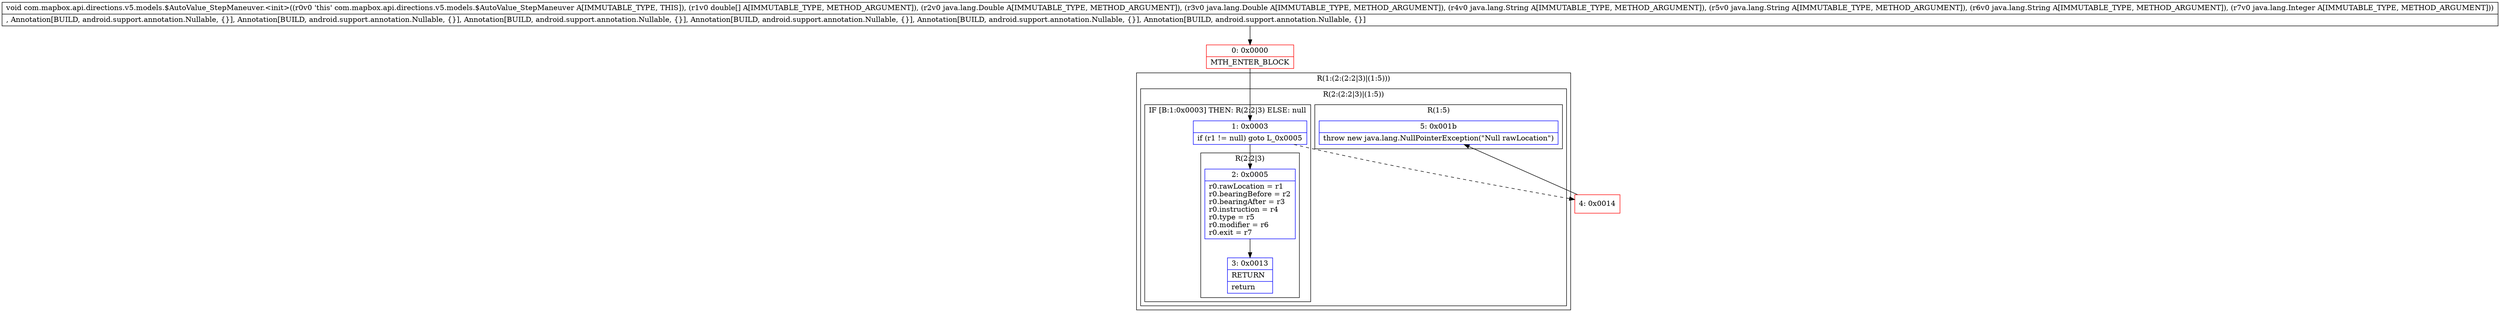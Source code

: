 digraph "CFG forcom.mapbox.api.directions.v5.models.$AutoValue_StepManeuver.\<init\>([DLjava\/lang\/Double;Ljava\/lang\/Double;Ljava\/lang\/String;Ljava\/lang\/String;Ljava\/lang\/String;Ljava\/lang\/Integer;)V" {
subgraph cluster_Region_980833085 {
label = "R(1:(2:(2:2|3)|(1:5)))";
node [shape=record,color=blue];
subgraph cluster_Region_643463516 {
label = "R(2:(2:2|3)|(1:5))";
node [shape=record,color=blue];
subgraph cluster_IfRegion_623879256 {
label = "IF [B:1:0x0003] THEN: R(2:2|3) ELSE: null";
node [shape=record,color=blue];
Node_1 [shape=record,label="{1\:\ 0x0003|if (r1 != null) goto L_0x0005\l}"];
subgraph cluster_Region_1006293728 {
label = "R(2:2|3)";
node [shape=record,color=blue];
Node_2 [shape=record,label="{2\:\ 0x0005|r0.rawLocation = r1\lr0.bearingBefore = r2\lr0.bearingAfter = r3\lr0.instruction = r4\lr0.type = r5\lr0.modifier = r6\lr0.exit = r7\l}"];
Node_3 [shape=record,label="{3\:\ 0x0013|RETURN\l|return\l}"];
}
}
subgraph cluster_Region_857575705 {
label = "R(1:5)";
node [shape=record,color=blue];
Node_5 [shape=record,label="{5\:\ 0x001b|throw new java.lang.NullPointerException(\"Null rawLocation\")\l}"];
}
}
}
Node_0 [shape=record,color=red,label="{0\:\ 0x0000|MTH_ENTER_BLOCK\l}"];
Node_4 [shape=record,color=red,label="{4\:\ 0x0014}"];
MethodNode[shape=record,label="{void com.mapbox.api.directions.v5.models.$AutoValue_StepManeuver.\<init\>((r0v0 'this' com.mapbox.api.directions.v5.models.$AutoValue_StepManeuver A[IMMUTABLE_TYPE, THIS]), (r1v0 double[] A[IMMUTABLE_TYPE, METHOD_ARGUMENT]), (r2v0 java.lang.Double A[IMMUTABLE_TYPE, METHOD_ARGUMENT]), (r3v0 java.lang.Double A[IMMUTABLE_TYPE, METHOD_ARGUMENT]), (r4v0 java.lang.String A[IMMUTABLE_TYPE, METHOD_ARGUMENT]), (r5v0 java.lang.String A[IMMUTABLE_TYPE, METHOD_ARGUMENT]), (r6v0 java.lang.String A[IMMUTABLE_TYPE, METHOD_ARGUMENT]), (r7v0 java.lang.Integer A[IMMUTABLE_TYPE, METHOD_ARGUMENT]))  | , Annotation[BUILD, android.support.annotation.Nullable, \{\}], Annotation[BUILD, android.support.annotation.Nullable, \{\}], Annotation[BUILD, android.support.annotation.Nullable, \{\}], Annotation[BUILD, android.support.annotation.Nullable, \{\}], Annotation[BUILD, android.support.annotation.Nullable, \{\}], Annotation[BUILD, android.support.annotation.Nullable, \{\}]\l}"];
MethodNode -> Node_0;
Node_1 -> Node_2;
Node_1 -> Node_4[style=dashed];
Node_2 -> Node_3;
Node_0 -> Node_1;
Node_4 -> Node_5;
}

